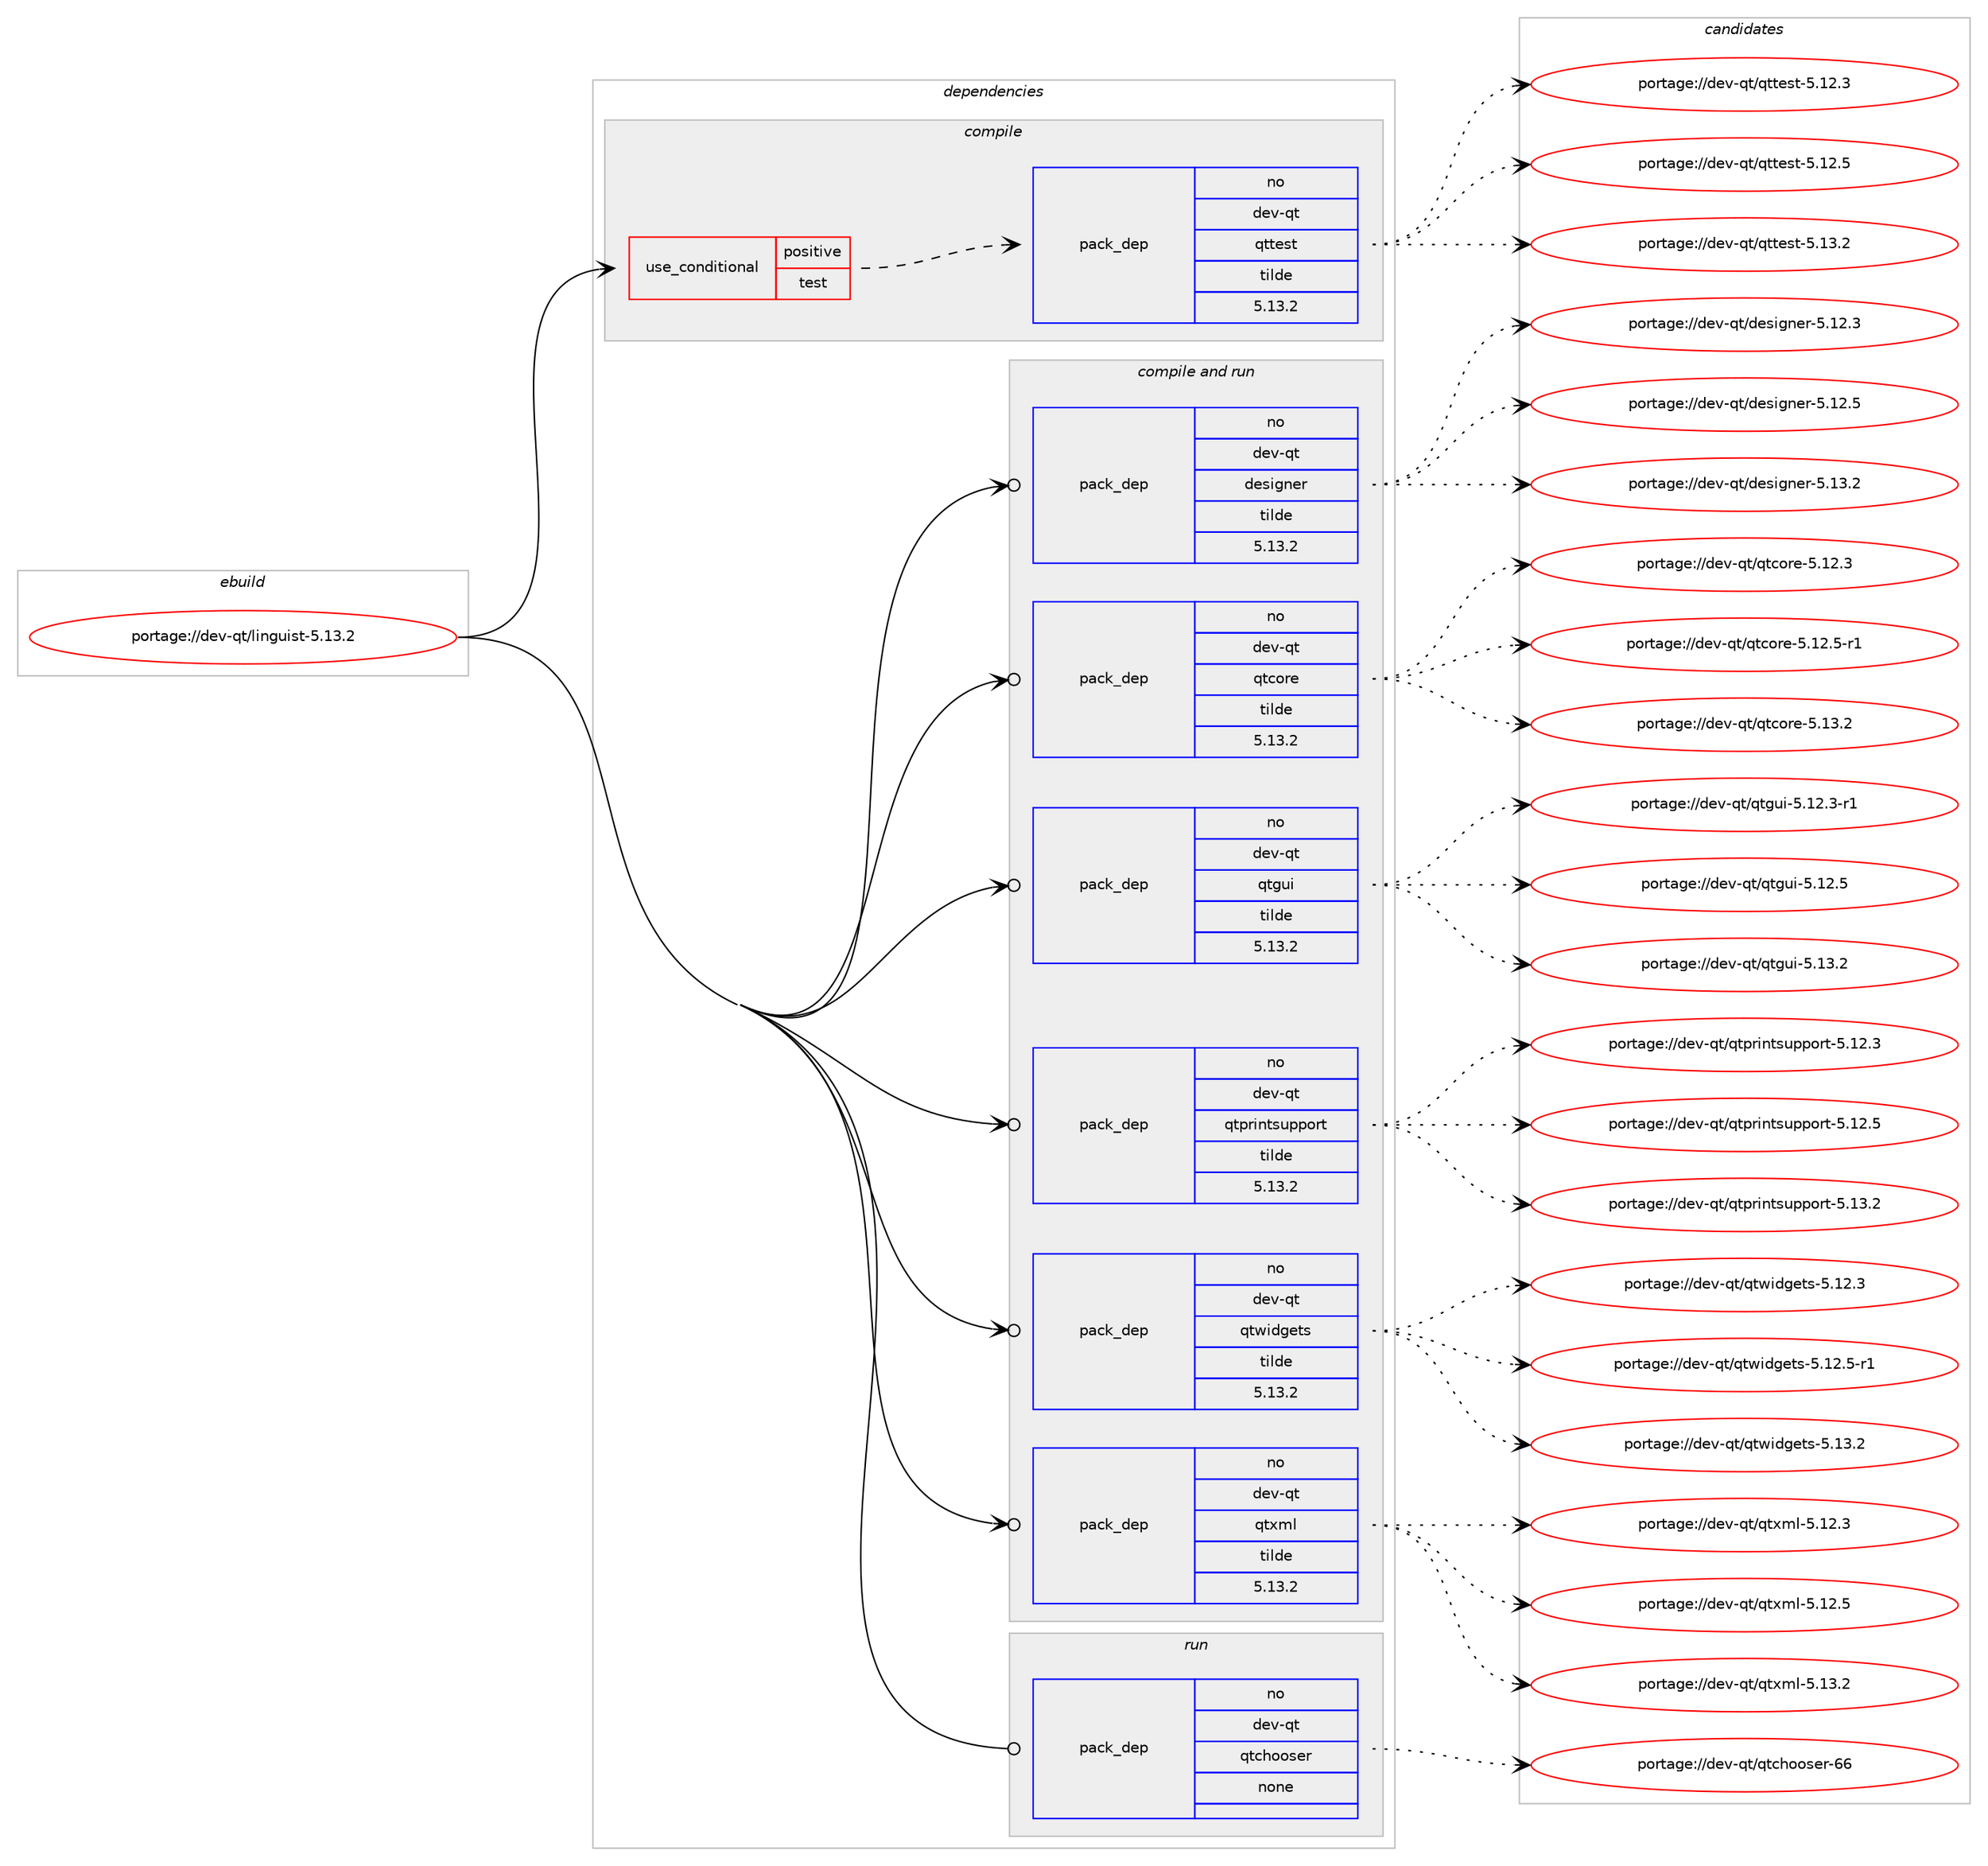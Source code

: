 digraph prolog {

# *************
# Graph options
# *************

newrank=true;
concentrate=true;
compound=true;
graph [rankdir=LR,fontname=Helvetica,fontsize=10,ranksep=1.5];#, ranksep=2.5, nodesep=0.2];
edge  [arrowhead=vee];
node  [fontname=Helvetica,fontsize=10];

# **********
# The ebuild
# **********

subgraph cluster_leftcol {
color=gray;
rank=same;
label=<<i>ebuild</i>>;
id [label="portage://dev-qt/linguist-5.13.2", color=red, width=4, href="../dev-qt/linguist-5.13.2.svg"];
}

# ****************
# The dependencies
# ****************

subgraph cluster_midcol {
color=gray;
label=<<i>dependencies</i>>;
subgraph cluster_compile {
fillcolor="#eeeeee";
style=filled;
label=<<i>compile</i>>;
subgraph cond41324 {
dependency180616 [label=<<TABLE BORDER="0" CELLBORDER="1" CELLSPACING="0" CELLPADDING="4"><TR><TD ROWSPAN="3" CELLPADDING="10">use_conditional</TD></TR><TR><TD>positive</TD></TR><TR><TD>test</TD></TR></TABLE>>, shape=none, color=red];
subgraph pack135881 {
dependency180617 [label=<<TABLE BORDER="0" CELLBORDER="1" CELLSPACING="0" CELLPADDING="4" WIDTH="220"><TR><TD ROWSPAN="6" CELLPADDING="30">pack_dep</TD></TR><TR><TD WIDTH="110">no</TD></TR><TR><TD>dev-qt</TD></TR><TR><TD>qttest</TD></TR><TR><TD>tilde</TD></TR><TR><TD>5.13.2</TD></TR></TABLE>>, shape=none, color=blue];
}
dependency180616:e -> dependency180617:w [weight=20,style="dashed",arrowhead="vee"];
}
id:e -> dependency180616:w [weight=20,style="solid",arrowhead="vee"];
}
subgraph cluster_compileandrun {
fillcolor="#eeeeee";
style=filled;
label=<<i>compile and run</i>>;
subgraph pack135882 {
dependency180618 [label=<<TABLE BORDER="0" CELLBORDER="1" CELLSPACING="0" CELLPADDING="4" WIDTH="220"><TR><TD ROWSPAN="6" CELLPADDING="30">pack_dep</TD></TR><TR><TD WIDTH="110">no</TD></TR><TR><TD>dev-qt</TD></TR><TR><TD>designer</TD></TR><TR><TD>tilde</TD></TR><TR><TD>5.13.2</TD></TR></TABLE>>, shape=none, color=blue];
}
id:e -> dependency180618:w [weight=20,style="solid",arrowhead="odotvee"];
subgraph pack135883 {
dependency180619 [label=<<TABLE BORDER="0" CELLBORDER="1" CELLSPACING="0" CELLPADDING="4" WIDTH="220"><TR><TD ROWSPAN="6" CELLPADDING="30">pack_dep</TD></TR><TR><TD WIDTH="110">no</TD></TR><TR><TD>dev-qt</TD></TR><TR><TD>qtcore</TD></TR><TR><TD>tilde</TD></TR><TR><TD>5.13.2</TD></TR></TABLE>>, shape=none, color=blue];
}
id:e -> dependency180619:w [weight=20,style="solid",arrowhead="odotvee"];
subgraph pack135884 {
dependency180620 [label=<<TABLE BORDER="0" CELLBORDER="1" CELLSPACING="0" CELLPADDING="4" WIDTH="220"><TR><TD ROWSPAN="6" CELLPADDING="30">pack_dep</TD></TR><TR><TD WIDTH="110">no</TD></TR><TR><TD>dev-qt</TD></TR><TR><TD>qtgui</TD></TR><TR><TD>tilde</TD></TR><TR><TD>5.13.2</TD></TR></TABLE>>, shape=none, color=blue];
}
id:e -> dependency180620:w [weight=20,style="solid",arrowhead="odotvee"];
subgraph pack135885 {
dependency180621 [label=<<TABLE BORDER="0" CELLBORDER="1" CELLSPACING="0" CELLPADDING="4" WIDTH="220"><TR><TD ROWSPAN="6" CELLPADDING="30">pack_dep</TD></TR><TR><TD WIDTH="110">no</TD></TR><TR><TD>dev-qt</TD></TR><TR><TD>qtprintsupport</TD></TR><TR><TD>tilde</TD></TR><TR><TD>5.13.2</TD></TR></TABLE>>, shape=none, color=blue];
}
id:e -> dependency180621:w [weight=20,style="solid",arrowhead="odotvee"];
subgraph pack135886 {
dependency180622 [label=<<TABLE BORDER="0" CELLBORDER="1" CELLSPACING="0" CELLPADDING="4" WIDTH="220"><TR><TD ROWSPAN="6" CELLPADDING="30">pack_dep</TD></TR><TR><TD WIDTH="110">no</TD></TR><TR><TD>dev-qt</TD></TR><TR><TD>qtwidgets</TD></TR><TR><TD>tilde</TD></TR><TR><TD>5.13.2</TD></TR></TABLE>>, shape=none, color=blue];
}
id:e -> dependency180622:w [weight=20,style="solid",arrowhead="odotvee"];
subgraph pack135887 {
dependency180623 [label=<<TABLE BORDER="0" CELLBORDER="1" CELLSPACING="0" CELLPADDING="4" WIDTH="220"><TR><TD ROWSPAN="6" CELLPADDING="30">pack_dep</TD></TR><TR><TD WIDTH="110">no</TD></TR><TR><TD>dev-qt</TD></TR><TR><TD>qtxml</TD></TR><TR><TD>tilde</TD></TR><TR><TD>5.13.2</TD></TR></TABLE>>, shape=none, color=blue];
}
id:e -> dependency180623:w [weight=20,style="solid",arrowhead="odotvee"];
}
subgraph cluster_run {
fillcolor="#eeeeee";
style=filled;
label=<<i>run</i>>;
subgraph pack135888 {
dependency180624 [label=<<TABLE BORDER="0" CELLBORDER="1" CELLSPACING="0" CELLPADDING="4" WIDTH="220"><TR><TD ROWSPAN="6" CELLPADDING="30">pack_dep</TD></TR><TR><TD WIDTH="110">no</TD></TR><TR><TD>dev-qt</TD></TR><TR><TD>qtchooser</TD></TR><TR><TD>none</TD></TR><TR><TD></TD></TR></TABLE>>, shape=none, color=blue];
}
id:e -> dependency180624:w [weight=20,style="solid",arrowhead="odot"];
}
}

# **************
# The candidates
# **************

subgraph cluster_choices {
rank=same;
color=gray;
label=<<i>candidates</i>>;

subgraph choice135881 {
color=black;
nodesep=1;
choiceportage100101118451131164711311611610111511645534649504651 [label="portage://dev-qt/qttest-5.12.3", color=red, width=4,href="../dev-qt/qttest-5.12.3.svg"];
choiceportage100101118451131164711311611610111511645534649504653 [label="portage://dev-qt/qttest-5.12.5", color=red, width=4,href="../dev-qt/qttest-5.12.5.svg"];
choiceportage100101118451131164711311611610111511645534649514650 [label="portage://dev-qt/qttest-5.13.2", color=red, width=4,href="../dev-qt/qttest-5.13.2.svg"];
dependency180617:e -> choiceportage100101118451131164711311611610111511645534649504651:w [style=dotted,weight="100"];
dependency180617:e -> choiceportage100101118451131164711311611610111511645534649504653:w [style=dotted,weight="100"];
dependency180617:e -> choiceportage100101118451131164711311611610111511645534649514650:w [style=dotted,weight="100"];
}
subgraph choice135882 {
color=black;
nodesep=1;
choiceportage100101118451131164710010111510510311010111445534649504651 [label="portage://dev-qt/designer-5.12.3", color=red, width=4,href="../dev-qt/designer-5.12.3.svg"];
choiceportage100101118451131164710010111510510311010111445534649504653 [label="portage://dev-qt/designer-5.12.5", color=red, width=4,href="../dev-qt/designer-5.12.5.svg"];
choiceportage100101118451131164710010111510510311010111445534649514650 [label="portage://dev-qt/designer-5.13.2", color=red, width=4,href="../dev-qt/designer-5.13.2.svg"];
dependency180618:e -> choiceportage100101118451131164710010111510510311010111445534649504651:w [style=dotted,weight="100"];
dependency180618:e -> choiceportage100101118451131164710010111510510311010111445534649504653:w [style=dotted,weight="100"];
dependency180618:e -> choiceportage100101118451131164710010111510510311010111445534649514650:w [style=dotted,weight="100"];
}
subgraph choice135883 {
color=black;
nodesep=1;
choiceportage10010111845113116471131169911111410145534649504651 [label="portage://dev-qt/qtcore-5.12.3", color=red, width=4,href="../dev-qt/qtcore-5.12.3.svg"];
choiceportage100101118451131164711311699111114101455346495046534511449 [label="portage://dev-qt/qtcore-5.12.5-r1", color=red, width=4,href="../dev-qt/qtcore-5.12.5-r1.svg"];
choiceportage10010111845113116471131169911111410145534649514650 [label="portage://dev-qt/qtcore-5.13.2", color=red, width=4,href="../dev-qt/qtcore-5.13.2.svg"];
dependency180619:e -> choiceportage10010111845113116471131169911111410145534649504651:w [style=dotted,weight="100"];
dependency180619:e -> choiceportage100101118451131164711311699111114101455346495046534511449:w [style=dotted,weight="100"];
dependency180619:e -> choiceportage10010111845113116471131169911111410145534649514650:w [style=dotted,weight="100"];
}
subgraph choice135884 {
color=black;
nodesep=1;
choiceportage1001011184511311647113116103117105455346495046514511449 [label="portage://dev-qt/qtgui-5.12.3-r1", color=red, width=4,href="../dev-qt/qtgui-5.12.3-r1.svg"];
choiceportage100101118451131164711311610311710545534649504653 [label="portage://dev-qt/qtgui-5.12.5", color=red, width=4,href="../dev-qt/qtgui-5.12.5.svg"];
choiceportage100101118451131164711311610311710545534649514650 [label="portage://dev-qt/qtgui-5.13.2", color=red, width=4,href="../dev-qt/qtgui-5.13.2.svg"];
dependency180620:e -> choiceportage1001011184511311647113116103117105455346495046514511449:w [style=dotted,weight="100"];
dependency180620:e -> choiceportage100101118451131164711311610311710545534649504653:w [style=dotted,weight="100"];
dependency180620:e -> choiceportage100101118451131164711311610311710545534649514650:w [style=dotted,weight="100"];
}
subgraph choice135885 {
color=black;
nodesep=1;
choiceportage100101118451131164711311611211410511011611511711211211111411645534649504651 [label="portage://dev-qt/qtprintsupport-5.12.3", color=red, width=4,href="../dev-qt/qtprintsupport-5.12.3.svg"];
choiceportage100101118451131164711311611211410511011611511711211211111411645534649504653 [label="portage://dev-qt/qtprintsupport-5.12.5", color=red, width=4,href="../dev-qt/qtprintsupport-5.12.5.svg"];
choiceportage100101118451131164711311611211410511011611511711211211111411645534649514650 [label="portage://dev-qt/qtprintsupport-5.13.2", color=red, width=4,href="../dev-qt/qtprintsupport-5.13.2.svg"];
dependency180621:e -> choiceportage100101118451131164711311611211410511011611511711211211111411645534649504651:w [style=dotted,weight="100"];
dependency180621:e -> choiceportage100101118451131164711311611211410511011611511711211211111411645534649504653:w [style=dotted,weight="100"];
dependency180621:e -> choiceportage100101118451131164711311611211410511011611511711211211111411645534649514650:w [style=dotted,weight="100"];
}
subgraph choice135886 {
color=black;
nodesep=1;
choiceportage100101118451131164711311611910510010310111611545534649504651 [label="portage://dev-qt/qtwidgets-5.12.3", color=red, width=4,href="../dev-qt/qtwidgets-5.12.3.svg"];
choiceportage1001011184511311647113116119105100103101116115455346495046534511449 [label="portage://dev-qt/qtwidgets-5.12.5-r1", color=red, width=4,href="../dev-qt/qtwidgets-5.12.5-r1.svg"];
choiceportage100101118451131164711311611910510010310111611545534649514650 [label="portage://dev-qt/qtwidgets-5.13.2", color=red, width=4,href="../dev-qt/qtwidgets-5.13.2.svg"];
dependency180622:e -> choiceportage100101118451131164711311611910510010310111611545534649504651:w [style=dotted,weight="100"];
dependency180622:e -> choiceportage1001011184511311647113116119105100103101116115455346495046534511449:w [style=dotted,weight="100"];
dependency180622:e -> choiceportage100101118451131164711311611910510010310111611545534649514650:w [style=dotted,weight="100"];
}
subgraph choice135887 {
color=black;
nodesep=1;
choiceportage100101118451131164711311612010910845534649504651 [label="portage://dev-qt/qtxml-5.12.3", color=red, width=4,href="../dev-qt/qtxml-5.12.3.svg"];
choiceportage100101118451131164711311612010910845534649504653 [label="portage://dev-qt/qtxml-5.12.5", color=red, width=4,href="../dev-qt/qtxml-5.12.5.svg"];
choiceportage100101118451131164711311612010910845534649514650 [label="portage://dev-qt/qtxml-5.13.2", color=red, width=4,href="../dev-qt/qtxml-5.13.2.svg"];
dependency180623:e -> choiceportage100101118451131164711311612010910845534649504651:w [style=dotted,weight="100"];
dependency180623:e -> choiceportage100101118451131164711311612010910845534649504653:w [style=dotted,weight="100"];
dependency180623:e -> choiceportage100101118451131164711311612010910845534649514650:w [style=dotted,weight="100"];
}
subgraph choice135888 {
color=black;
nodesep=1;
choiceportage100101118451131164711311699104111111115101114455454 [label="portage://dev-qt/qtchooser-66", color=red, width=4,href="../dev-qt/qtchooser-66.svg"];
dependency180624:e -> choiceportage100101118451131164711311699104111111115101114455454:w [style=dotted,weight="100"];
}
}

}
